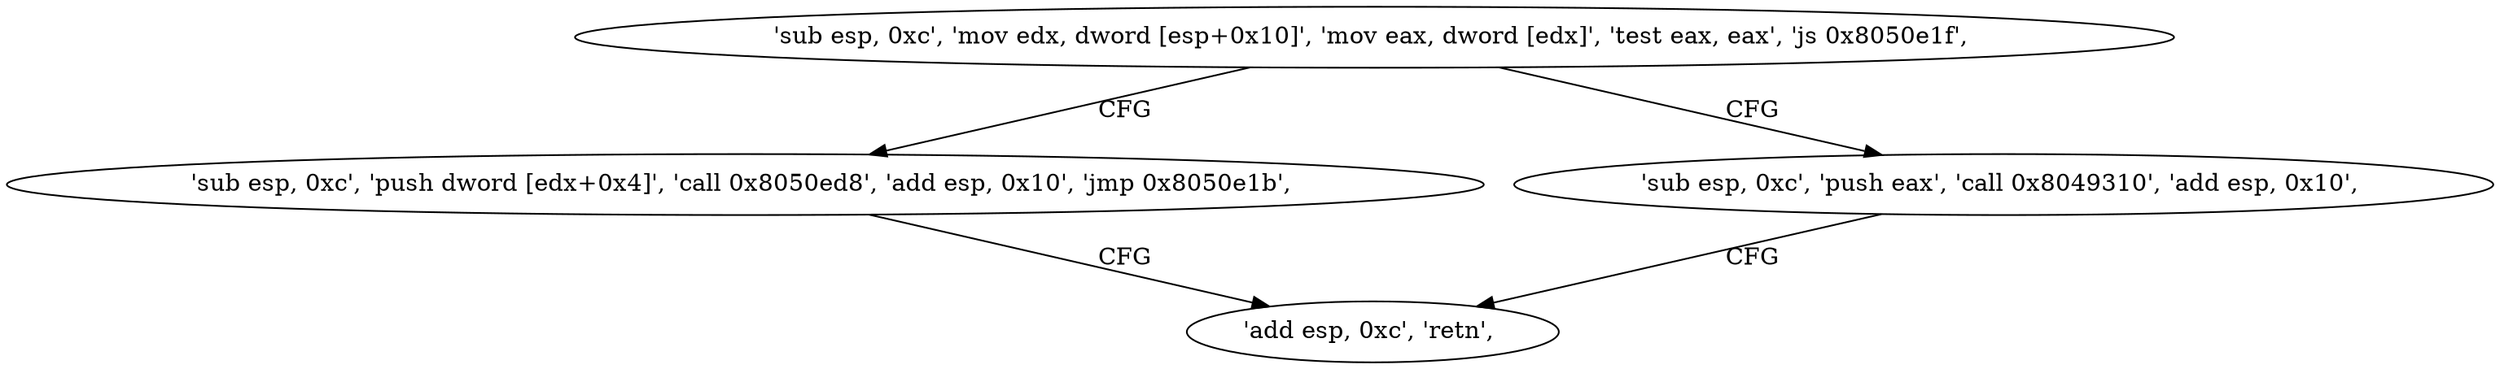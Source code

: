 digraph "func" {
"134548994" [label = "'sub esp, 0xc', 'mov edx, dword [esp+0x10]', 'mov eax, dword [edx]', 'test eax, eax', 'js 0x8050e1f', " ]
"134549023" [label = "'sub esp, 0xc', 'push dword [edx+0x4]', 'call 0x8050ed8', 'add esp, 0x10', 'jmp 0x8050e1b', " ]
"134549007" [label = "'sub esp, 0xc', 'push eax', 'call 0x8049310', 'add esp, 0x10', " ]
"134549019" [label = "'add esp, 0xc', 'retn', " ]
"134548994" -> "134549023" [ label = "CFG" ]
"134548994" -> "134549007" [ label = "CFG" ]
"134549023" -> "134549019" [ label = "CFG" ]
"134549007" -> "134549019" [ label = "CFG" ]
}
